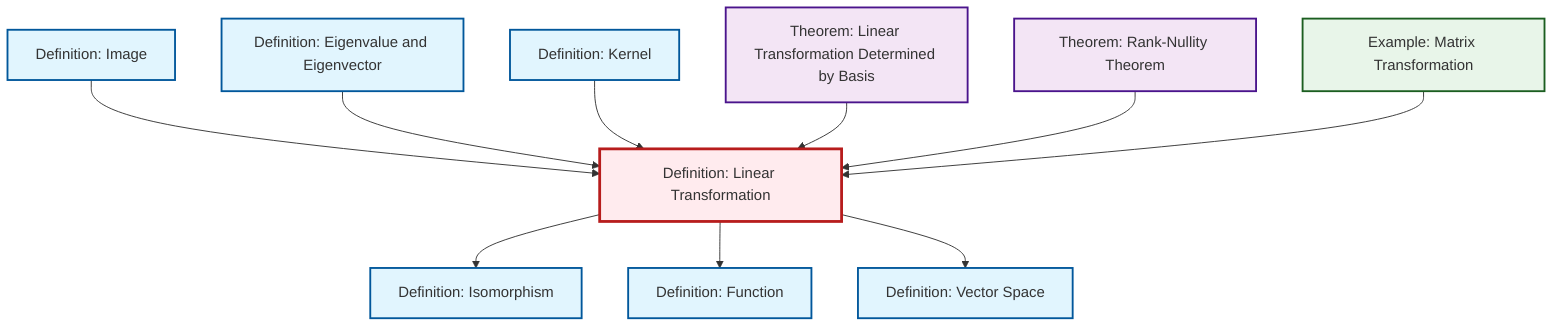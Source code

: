 graph TD
    classDef definition fill:#e1f5fe,stroke:#01579b,stroke-width:2px
    classDef theorem fill:#f3e5f5,stroke:#4a148c,stroke-width:2px
    classDef axiom fill:#fff3e0,stroke:#e65100,stroke-width:2px
    classDef example fill:#e8f5e9,stroke:#1b5e20,stroke-width:2px
    classDef current fill:#ffebee,stroke:#b71c1c,stroke-width:3px
    def-eigenvalue-eigenvector["Definition: Eigenvalue and Eigenvector"]:::definition
    def-linear-transformation["Definition: Linear Transformation"]:::definition
    def-function["Definition: Function"]:::definition
    thm-linear-transformation-basis["Theorem: Linear Transformation Determined by Basis"]:::theorem
    ex-matrix-transformation["Example: Matrix Transformation"]:::example
    def-vector-space["Definition: Vector Space"]:::definition
    def-kernel["Definition: Kernel"]:::definition
    thm-rank-nullity["Theorem: Rank-Nullity Theorem"]:::theorem
    def-isomorphism["Definition: Isomorphism"]:::definition
    def-image["Definition: Image"]:::definition
    def-image --> def-linear-transformation
    def-eigenvalue-eigenvector --> def-linear-transformation
    def-kernel --> def-linear-transformation
    thm-linear-transformation-basis --> def-linear-transformation
    thm-rank-nullity --> def-linear-transformation
    def-linear-transformation --> def-isomorphism
    ex-matrix-transformation --> def-linear-transformation
    def-linear-transformation --> def-function
    def-linear-transformation --> def-vector-space
    class def-linear-transformation current